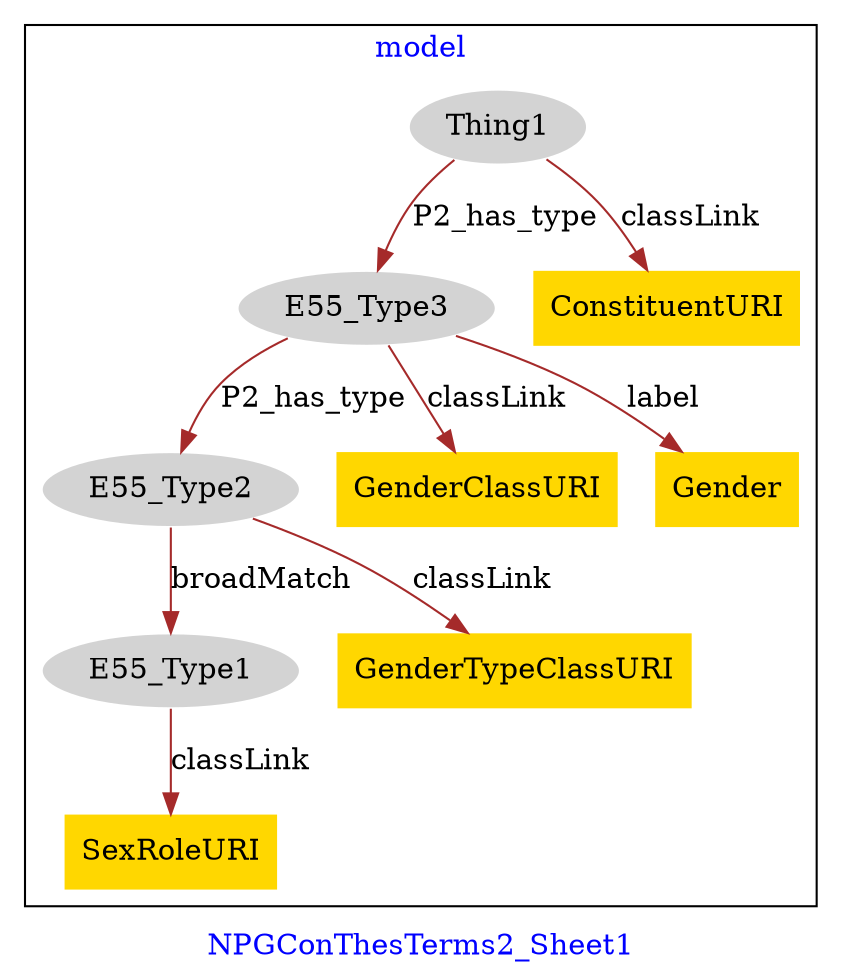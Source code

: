 digraph n0 {
fontcolor="blue"
remincross="true"
label="NPGConThesTerms2_Sheet1"
subgraph cluster {
label="model"
n2[style="filled",color="white",fillcolor="lightgray",label="E55_Type2"];
n3[style="filled",color="white",fillcolor="lightgray",label="E55_Type1"];
n4[style="filled",color="white",fillcolor="lightgray",label="E55_Type3"];
n5[style="filled",color="white",fillcolor="lightgray",label="Thing1"];
n6[shape="plaintext",style="filled",fillcolor="gold",label="GenderTypeClassURI"];
n7[shape="plaintext",style="filled",fillcolor="gold",label="ConstituentURI"];
n8[shape="plaintext",style="filled",fillcolor="gold",label="SexRoleURI"];
n9[shape="plaintext",style="filled",fillcolor="gold",label="GenderClassURI"];
n10[shape="plaintext",style="filled",fillcolor="gold",label="Gender"];
}
n2 -> n3[color="brown",fontcolor="black",label="broadMatch"]
n4 -> n2[color="brown",fontcolor="black",label="P2_has_type"]
n5 -> n4[color="brown",fontcolor="black",label="P2_has_type"]
n2 -> n6[color="brown",fontcolor="black",label="classLink"]
n5 -> n7[color="brown",fontcolor="black",label="classLink"]
n3 -> n8[color="brown",fontcolor="black",label="classLink"]
n4 -> n9[color="brown",fontcolor="black",label="classLink"]
n4 -> n10[color="brown",fontcolor="black",label="label"]
}
